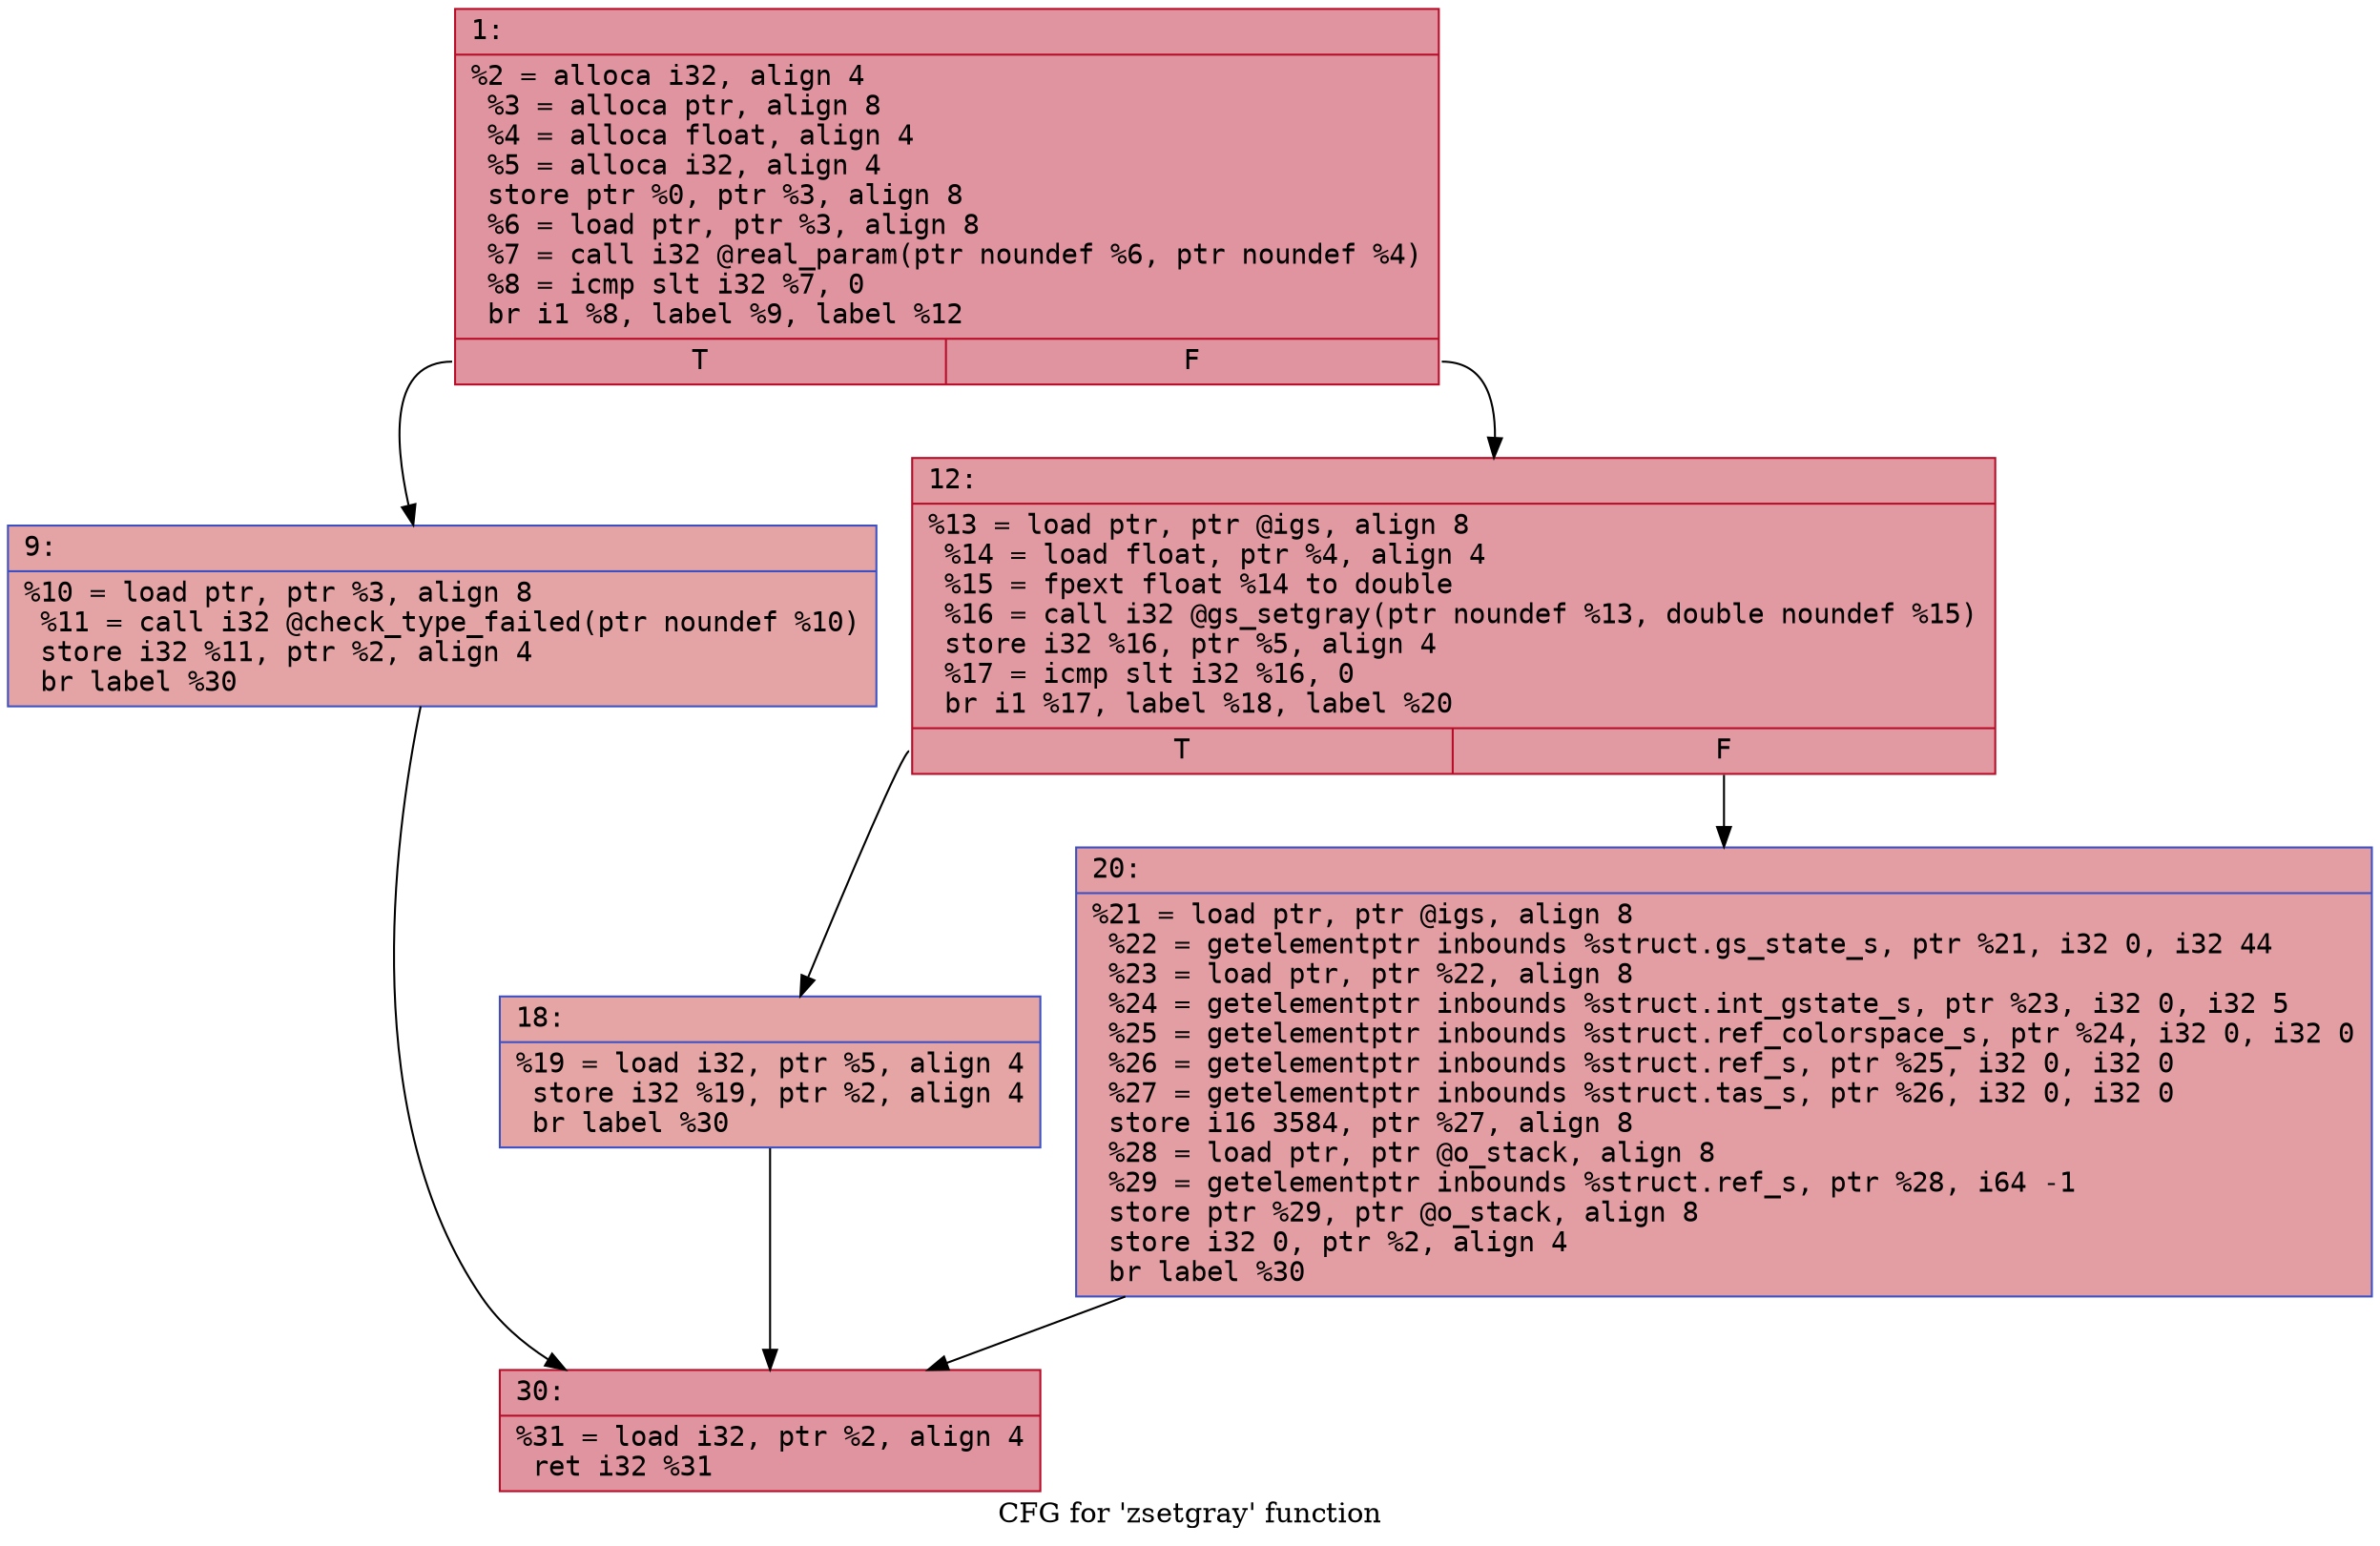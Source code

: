 digraph "CFG for 'zsetgray' function" {
	label="CFG for 'zsetgray' function";

	Node0x60000189f660 [shape=record,color="#b70d28ff", style=filled, fillcolor="#b70d2870" fontname="Courier",label="{1:\l|  %2 = alloca i32, align 4\l  %3 = alloca ptr, align 8\l  %4 = alloca float, align 4\l  %5 = alloca i32, align 4\l  store ptr %0, ptr %3, align 8\l  %6 = load ptr, ptr %3, align 8\l  %7 = call i32 @real_param(ptr noundef %6, ptr noundef %4)\l  %8 = icmp slt i32 %7, 0\l  br i1 %8, label %9, label %12\l|{<s0>T|<s1>F}}"];
	Node0x60000189f660:s0 -> Node0x60000189f6b0[tooltip="1 -> 9\nProbability 37.50%" ];
	Node0x60000189f660:s1 -> Node0x60000189f700[tooltip="1 -> 12\nProbability 62.50%" ];
	Node0x60000189f6b0 [shape=record,color="#3d50c3ff", style=filled, fillcolor="#c32e3170" fontname="Courier",label="{9:\l|  %10 = load ptr, ptr %3, align 8\l  %11 = call i32 @check_type_failed(ptr noundef %10)\l  store i32 %11, ptr %2, align 4\l  br label %30\l}"];
	Node0x60000189f6b0 -> Node0x60000189f7f0[tooltip="9 -> 30\nProbability 100.00%" ];
	Node0x60000189f700 [shape=record,color="#b70d28ff", style=filled, fillcolor="#bb1b2c70" fontname="Courier",label="{12:\l|  %13 = load ptr, ptr @igs, align 8\l  %14 = load float, ptr %4, align 4\l  %15 = fpext float %14 to double\l  %16 = call i32 @gs_setgray(ptr noundef %13, double noundef %15)\l  store i32 %16, ptr %5, align 4\l  %17 = icmp slt i32 %16, 0\l  br i1 %17, label %18, label %20\l|{<s0>T|<s1>F}}"];
	Node0x60000189f700:s0 -> Node0x60000189f750[tooltip="12 -> 18\nProbability 37.50%" ];
	Node0x60000189f700:s1 -> Node0x60000189f7a0[tooltip="12 -> 20\nProbability 62.50%" ];
	Node0x60000189f750 [shape=record,color="#3d50c3ff", style=filled, fillcolor="#c5333470" fontname="Courier",label="{18:\l|  %19 = load i32, ptr %5, align 4\l  store i32 %19, ptr %2, align 4\l  br label %30\l}"];
	Node0x60000189f750 -> Node0x60000189f7f0[tooltip="18 -> 30\nProbability 100.00%" ];
	Node0x60000189f7a0 [shape=record,color="#3d50c3ff", style=filled, fillcolor="#be242e70" fontname="Courier",label="{20:\l|  %21 = load ptr, ptr @igs, align 8\l  %22 = getelementptr inbounds %struct.gs_state_s, ptr %21, i32 0, i32 44\l  %23 = load ptr, ptr %22, align 8\l  %24 = getelementptr inbounds %struct.int_gstate_s, ptr %23, i32 0, i32 5\l  %25 = getelementptr inbounds %struct.ref_colorspace_s, ptr %24, i32 0, i32 0\l  %26 = getelementptr inbounds %struct.ref_s, ptr %25, i32 0, i32 0\l  %27 = getelementptr inbounds %struct.tas_s, ptr %26, i32 0, i32 0\l  store i16 3584, ptr %27, align 8\l  %28 = load ptr, ptr @o_stack, align 8\l  %29 = getelementptr inbounds %struct.ref_s, ptr %28, i64 -1\l  store ptr %29, ptr @o_stack, align 8\l  store i32 0, ptr %2, align 4\l  br label %30\l}"];
	Node0x60000189f7a0 -> Node0x60000189f7f0[tooltip="20 -> 30\nProbability 100.00%" ];
	Node0x60000189f7f0 [shape=record,color="#b70d28ff", style=filled, fillcolor="#b70d2870" fontname="Courier",label="{30:\l|  %31 = load i32, ptr %2, align 4\l  ret i32 %31\l}"];
}

